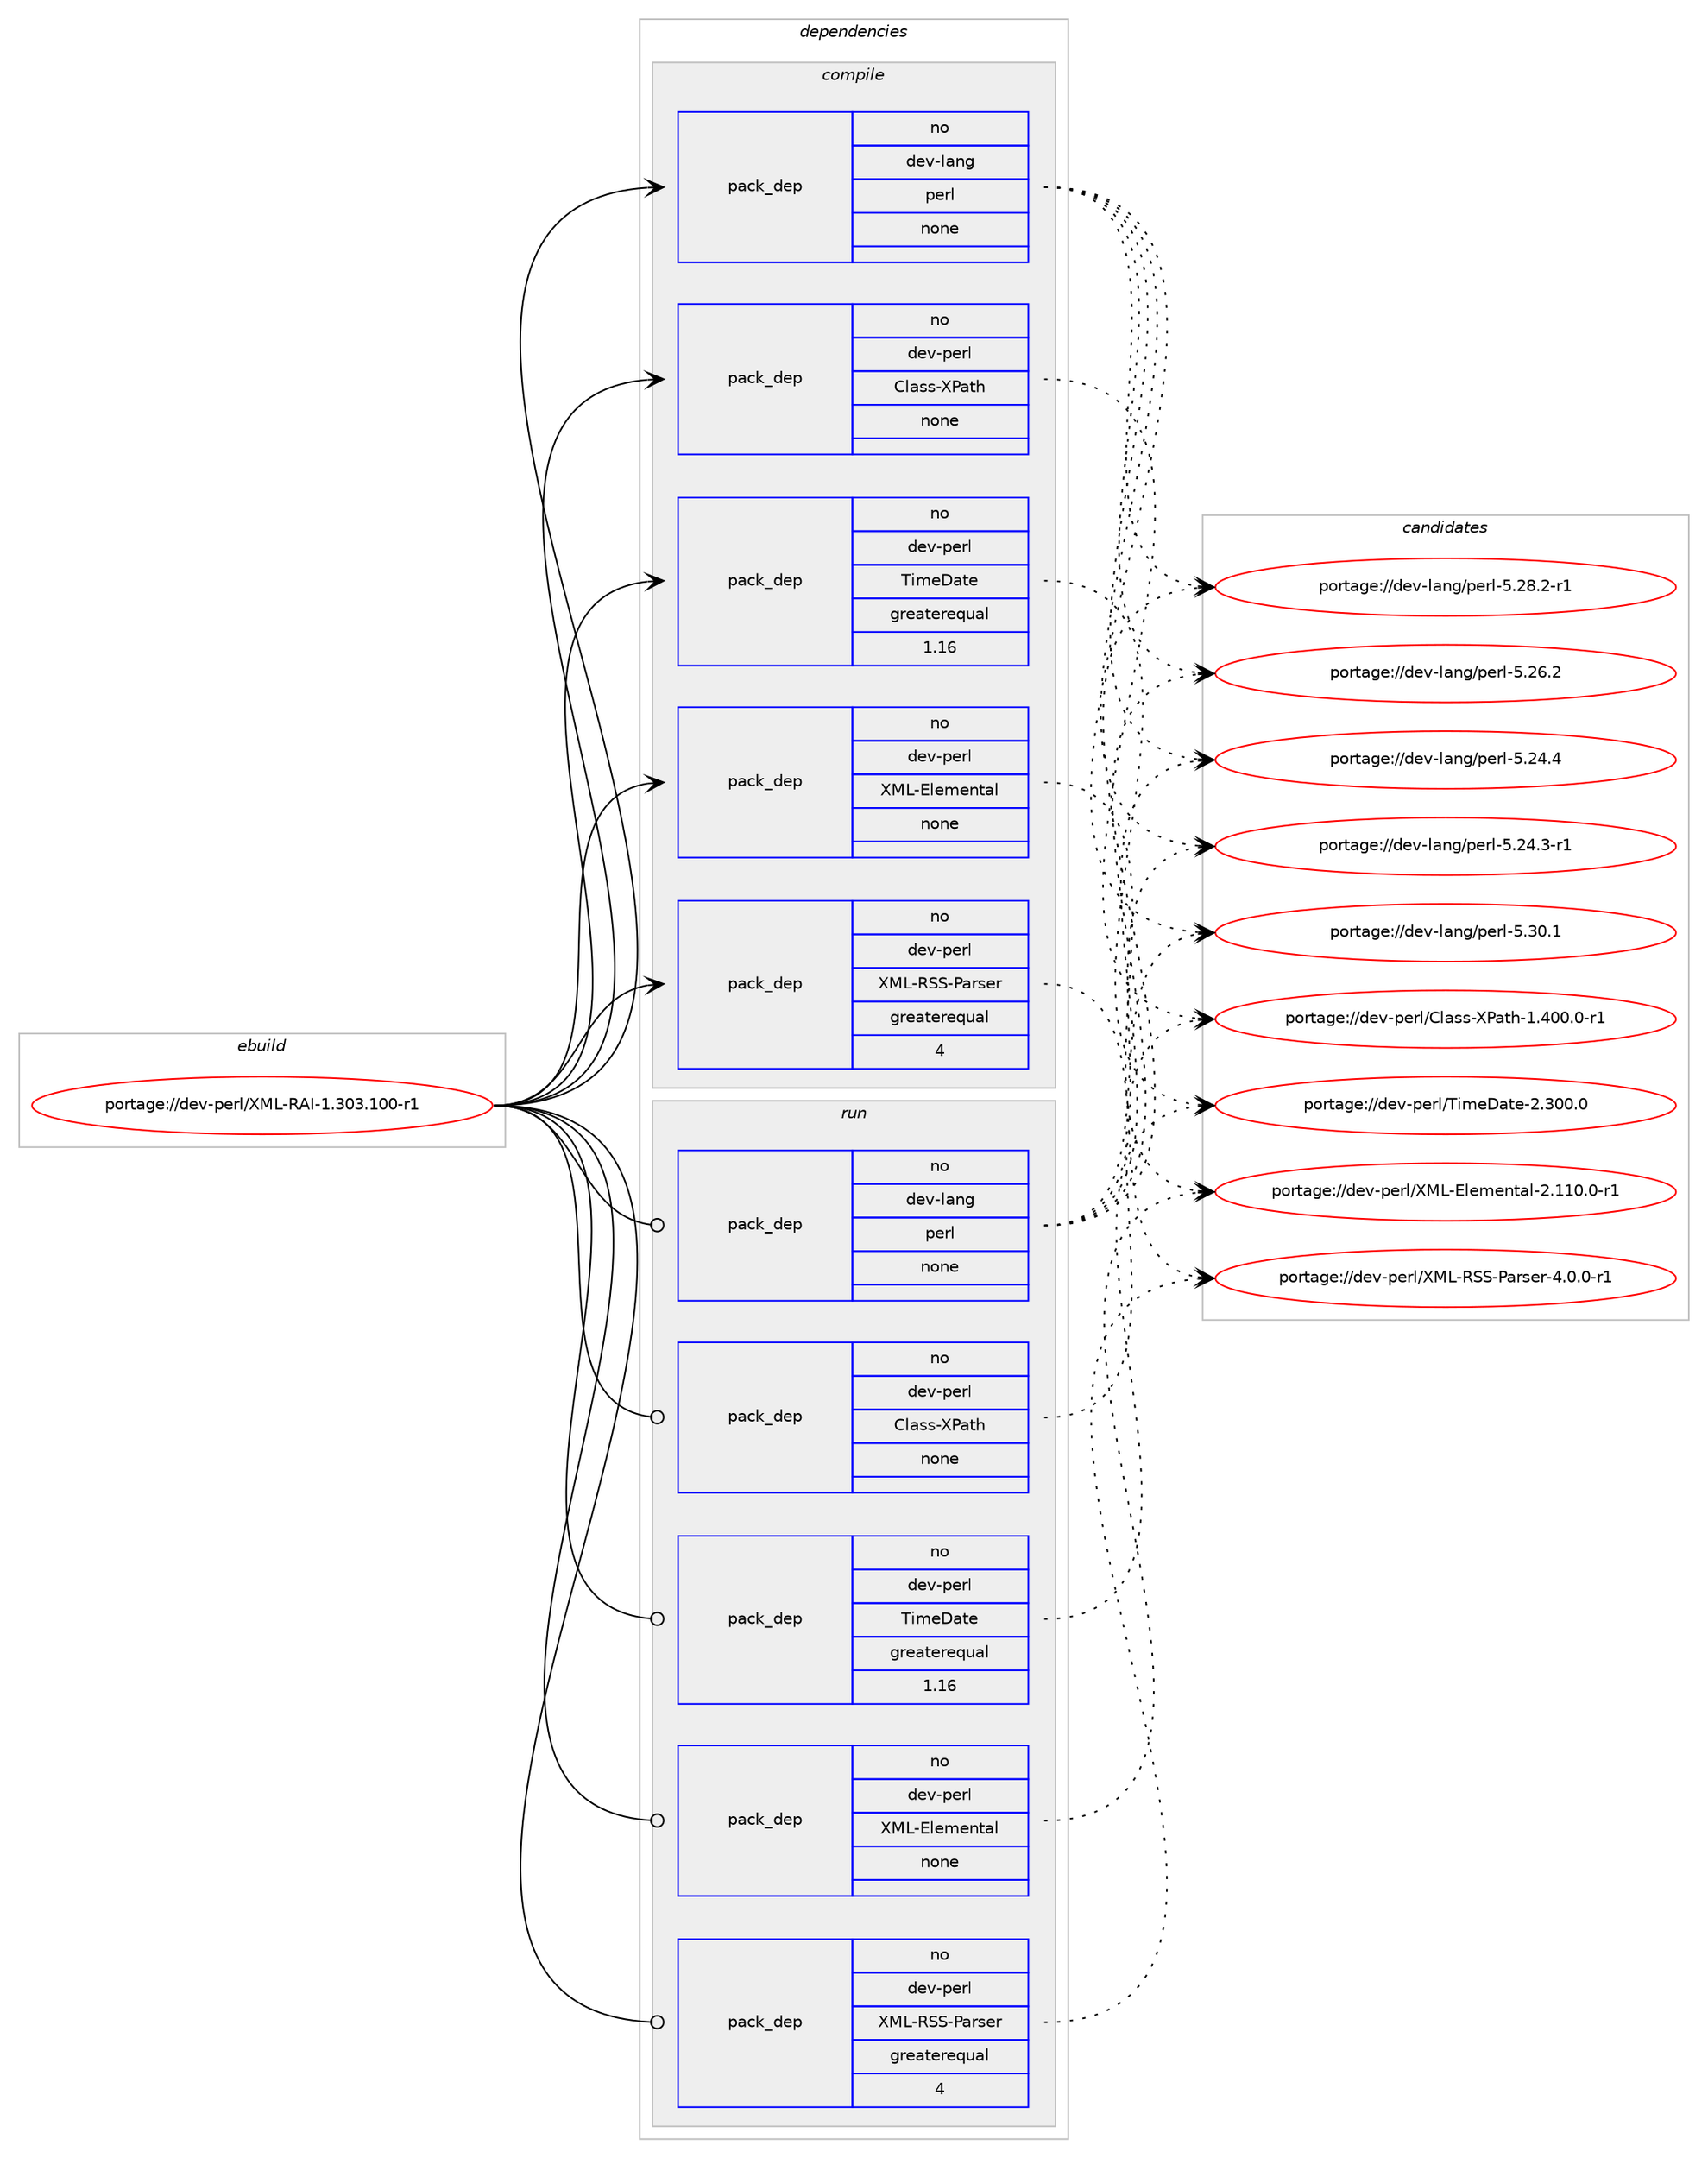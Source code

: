 digraph prolog {

# *************
# Graph options
# *************

newrank=true;
concentrate=true;
compound=true;
graph [rankdir=LR,fontname=Helvetica,fontsize=10,ranksep=1.5];#, ranksep=2.5, nodesep=0.2];
edge  [arrowhead=vee];
node  [fontname=Helvetica,fontsize=10];

# **********
# The ebuild
# **********

subgraph cluster_leftcol {
color=gray;
label=<<i>ebuild</i>>;
id [label="portage://dev-perl/XML-RAI-1.303.100-r1", color=red, width=4, href="../dev-perl/XML-RAI-1.303.100-r1.svg"];
}

# ****************
# The dependencies
# ****************

subgraph cluster_midcol {
color=gray;
label=<<i>dependencies</i>>;
subgraph cluster_compile {
fillcolor="#eeeeee";
style=filled;
label=<<i>compile</i>>;
subgraph pack352817 {
dependency479063 [label=<<TABLE BORDER="0" CELLBORDER="1" CELLSPACING="0" CELLPADDING="4" WIDTH="220"><TR><TD ROWSPAN="6" CELLPADDING="30">pack_dep</TD></TR><TR><TD WIDTH="110">no</TD></TR><TR><TD>dev-lang</TD></TR><TR><TD>perl</TD></TR><TR><TD>none</TD></TR><TR><TD></TD></TR></TABLE>>, shape=none, color=blue];
}
id:e -> dependency479063:w [weight=20,style="solid",arrowhead="vee"];
subgraph pack352818 {
dependency479064 [label=<<TABLE BORDER="0" CELLBORDER="1" CELLSPACING="0" CELLPADDING="4" WIDTH="220"><TR><TD ROWSPAN="6" CELLPADDING="30">pack_dep</TD></TR><TR><TD WIDTH="110">no</TD></TR><TR><TD>dev-perl</TD></TR><TR><TD>Class-XPath</TD></TR><TR><TD>none</TD></TR><TR><TD></TD></TR></TABLE>>, shape=none, color=blue];
}
id:e -> dependency479064:w [weight=20,style="solid",arrowhead="vee"];
subgraph pack352819 {
dependency479065 [label=<<TABLE BORDER="0" CELLBORDER="1" CELLSPACING="0" CELLPADDING="4" WIDTH="220"><TR><TD ROWSPAN="6" CELLPADDING="30">pack_dep</TD></TR><TR><TD WIDTH="110">no</TD></TR><TR><TD>dev-perl</TD></TR><TR><TD>TimeDate</TD></TR><TR><TD>greaterequal</TD></TR><TR><TD>1.16</TD></TR></TABLE>>, shape=none, color=blue];
}
id:e -> dependency479065:w [weight=20,style="solid",arrowhead="vee"];
subgraph pack352820 {
dependency479066 [label=<<TABLE BORDER="0" CELLBORDER="1" CELLSPACING="0" CELLPADDING="4" WIDTH="220"><TR><TD ROWSPAN="6" CELLPADDING="30">pack_dep</TD></TR><TR><TD WIDTH="110">no</TD></TR><TR><TD>dev-perl</TD></TR><TR><TD>XML-Elemental</TD></TR><TR><TD>none</TD></TR><TR><TD></TD></TR></TABLE>>, shape=none, color=blue];
}
id:e -> dependency479066:w [weight=20,style="solid",arrowhead="vee"];
subgraph pack352821 {
dependency479067 [label=<<TABLE BORDER="0" CELLBORDER="1" CELLSPACING="0" CELLPADDING="4" WIDTH="220"><TR><TD ROWSPAN="6" CELLPADDING="30">pack_dep</TD></TR><TR><TD WIDTH="110">no</TD></TR><TR><TD>dev-perl</TD></TR><TR><TD>XML-RSS-Parser</TD></TR><TR><TD>greaterequal</TD></TR><TR><TD>4</TD></TR></TABLE>>, shape=none, color=blue];
}
id:e -> dependency479067:w [weight=20,style="solid",arrowhead="vee"];
}
subgraph cluster_compileandrun {
fillcolor="#eeeeee";
style=filled;
label=<<i>compile and run</i>>;
}
subgraph cluster_run {
fillcolor="#eeeeee";
style=filled;
label=<<i>run</i>>;
subgraph pack352822 {
dependency479068 [label=<<TABLE BORDER="0" CELLBORDER="1" CELLSPACING="0" CELLPADDING="4" WIDTH="220"><TR><TD ROWSPAN="6" CELLPADDING="30">pack_dep</TD></TR><TR><TD WIDTH="110">no</TD></TR><TR><TD>dev-lang</TD></TR><TR><TD>perl</TD></TR><TR><TD>none</TD></TR><TR><TD></TD></TR></TABLE>>, shape=none, color=blue];
}
id:e -> dependency479068:w [weight=20,style="solid",arrowhead="odot"];
subgraph pack352823 {
dependency479069 [label=<<TABLE BORDER="0" CELLBORDER="1" CELLSPACING="0" CELLPADDING="4" WIDTH="220"><TR><TD ROWSPAN="6" CELLPADDING="30">pack_dep</TD></TR><TR><TD WIDTH="110">no</TD></TR><TR><TD>dev-perl</TD></TR><TR><TD>Class-XPath</TD></TR><TR><TD>none</TD></TR><TR><TD></TD></TR></TABLE>>, shape=none, color=blue];
}
id:e -> dependency479069:w [weight=20,style="solid",arrowhead="odot"];
subgraph pack352824 {
dependency479070 [label=<<TABLE BORDER="0" CELLBORDER="1" CELLSPACING="0" CELLPADDING="4" WIDTH="220"><TR><TD ROWSPAN="6" CELLPADDING="30">pack_dep</TD></TR><TR><TD WIDTH="110">no</TD></TR><TR><TD>dev-perl</TD></TR><TR><TD>TimeDate</TD></TR><TR><TD>greaterequal</TD></TR><TR><TD>1.16</TD></TR></TABLE>>, shape=none, color=blue];
}
id:e -> dependency479070:w [weight=20,style="solid",arrowhead="odot"];
subgraph pack352825 {
dependency479071 [label=<<TABLE BORDER="0" CELLBORDER="1" CELLSPACING="0" CELLPADDING="4" WIDTH="220"><TR><TD ROWSPAN="6" CELLPADDING="30">pack_dep</TD></TR><TR><TD WIDTH="110">no</TD></TR><TR><TD>dev-perl</TD></TR><TR><TD>XML-Elemental</TD></TR><TR><TD>none</TD></TR><TR><TD></TD></TR></TABLE>>, shape=none, color=blue];
}
id:e -> dependency479071:w [weight=20,style="solid",arrowhead="odot"];
subgraph pack352826 {
dependency479072 [label=<<TABLE BORDER="0" CELLBORDER="1" CELLSPACING="0" CELLPADDING="4" WIDTH="220"><TR><TD ROWSPAN="6" CELLPADDING="30">pack_dep</TD></TR><TR><TD WIDTH="110">no</TD></TR><TR><TD>dev-perl</TD></TR><TR><TD>XML-RSS-Parser</TD></TR><TR><TD>greaterequal</TD></TR><TR><TD>4</TD></TR></TABLE>>, shape=none, color=blue];
}
id:e -> dependency479072:w [weight=20,style="solid",arrowhead="odot"];
}
}

# **************
# The candidates
# **************

subgraph cluster_choices {
rank=same;
color=gray;
label=<<i>candidates</i>>;

subgraph choice352817 {
color=black;
nodesep=1;
choice10010111845108971101034711210111410845534651484649 [label="portage://dev-lang/perl-5.30.1", color=red, width=4,href="../dev-lang/perl-5.30.1.svg"];
choice100101118451089711010347112101114108455346505646504511449 [label="portage://dev-lang/perl-5.28.2-r1", color=red, width=4,href="../dev-lang/perl-5.28.2-r1.svg"];
choice10010111845108971101034711210111410845534650544650 [label="portage://dev-lang/perl-5.26.2", color=red, width=4,href="../dev-lang/perl-5.26.2.svg"];
choice10010111845108971101034711210111410845534650524652 [label="portage://dev-lang/perl-5.24.4", color=red, width=4,href="../dev-lang/perl-5.24.4.svg"];
choice100101118451089711010347112101114108455346505246514511449 [label="portage://dev-lang/perl-5.24.3-r1", color=red, width=4,href="../dev-lang/perl-5.24.3-r1.svg"];
dependency479063:e -> choice10010111845108971101034711210111410845534651484649:w [style=dotted,weight="100"];
dependency479063:e -> choice100101118451089711010347112101114108455346505646504511449:w [style=dotted,weight="100"];
dependency479063:e -> choice10010111845108971101034711210111410845534650544650:w [style=dotted,weight="100"];
dependency479063:e -> choice10010111845108971101034711210111410845534650524652:w [style=dotted,weight="100"];
dependency479063:e -> choice100101118451089711010347112101114108455346505246514511449:w [style=dotted,weight="100"];
}
subgraph choice352818 {
color=black;
nodesep=1;
choice100101118451121011141084767108971151154588809711610445494652484846484511449 [label="portage://dev-perl/Class-XPath-1.400.0-r1", color=red, width=4,href="../dev-perl/Class-XPath-1.400.0-r1.svg"];
dependency479064:e -> choice100101118451121011141084767108971151154588809711610445494652484846484511449:w [style=dotted,weight="100"];
}
subgraph choice352819 {
color=black;
nodesep=1;
choice10010111845112101114108478410510910168971161014550465148484648 [label="portage://dev-perl/TimeDate-2.300.0", color=red, width=4,href="../dev-perl/TimeDate-2.300.0.svg"];
dependency479065:e -> choice10010111845112101114108478410510910168971161014550465148484648:w [style=dotted,weight="100"];
}
subgraph choice352820 {
color=black;
nodesep=1;
choice100101118451121011141084788777645691081011091011101169710845504649494846484511449 [label="portage://dev-perl/XML-Elemental-2.110.0-r1", color=red, width=4,href="../dev-perl/XML-Elemental-2.110.0-r1.svg"];
dependency479066:e -> choice100101118451121011141084788777645691081011091011101169710845504649494846484511449:w [style=dotted,weight="100"];
}
subgraph choice352821 {
color=black;
nodesep=1;
choice1001011184511210111410847887776458283834580971141151011144552464846484511449 [label="portage://dev-perl/XML-RSS-Parser-4.0.0-r1", color=red, width=4,href="../dev-perl/XML-RSS-Parser-4.0.0-r1.svg"];
dependency479067:e -> choice1001011184511210111410847887776458283834580971141151011144552464846484511449:w [style=dotted,weight="100"];
}
subgraph choice352822 {
color=black;
nodesep=1;
choice10010111845108971101034711210111410845534651484649 [label="portage://dev-lang/perl-5.30.1", color=red, width=4,href="../dev-lang/perl-5.30.1.svg"];
choice100101118451089711010347112101114108455346505646504511449 [label="portage://dev-lang/perl-5.28.2-r1", color=red, width=4,href="../dev-lang/perl-5.28.2-r1.svg"];
choice10010111845108971101034711210111410845534650544650 [label="portage://dev-lang/perl-5.26.2", color=red, width=4,href="../dev-lang/perl-5.26.2.svg"];
choice10010111845108971101034711210111410845534650524652 [label="portage://dev-lang/perl-5.24.4", color=red, width=4,href="../dev-lang/perl-5.24.4.svg"];
choice100101118451089711010347112101114108455346505246514511449 [label="portage://dev-lang/perl-5.24.3-r1", color=red, width=4,href="../dev-lang/perl-5.24.3-r1.svg"];
dependency479068:e -> choice10010111845108971101034711210111410845534651484649:w [style=dotted,weight="100"];
dependency479068:e -> choice100101118451089711010347112101114108455346505646504511449:w [style=dotted,weight="100"];
dependency479068:e -> choice10010111845108971101034711210111410845534650544650:w [style=dotted,weight="100"];
dependency479068:e -> choice10010111845108971101034711210111410845534650524652:w [style=dotted,weight="100"];
dependency479068:e -> choice100101118451089711010347112101114108455346505246514511449:w [style=dotted,weight="100"];
}
subgraph choice352823 {
color=black;
nodesep=1;
choice100101118451121011141084767108971151154588809711610445494652484846484511449 [label="portage://dev-perl/Class-XPath-1.400.0-r1", color=red, width=4,href="../dev-perl/Class-XPath-1.400.0-r1.svg"];
dependency479069:e -> choice100101118451121011141084767108971151154588809711610445494652484846484511449:w [style=dotted,weight="100"];
}
subgraph choice352824 {
color=black;
nodesep=1;
choice10010111845112101114108478410510910168971161014550465148484648 [label="portage://dev-perl/TimeDate-2.300.0", color=red, width=4,href="../dev-perl/TimeDate-2.300.0.svg"];
dependency479070:e -> choice10010111845112101114108478410510910168971161014550465148484648:w [style=dotted,weight="100"];
}
subgraph choice352825 {
color=black;
nodesep=1;
choice100101118451121011141084788777645691081011091011101169710845504649494846484511449 [label="portage://dev-perl/XML-Elemental-2.110.0-r1", color=red, width=4,href="../dev-perl/XML-Elemental-2.110.0-r1.svg"];
dependency479071:e -> choice100101118451121011141084788777645691081011091011101169710845504649494846484511449:w [style=dotted,weight="100"];
}
subgraph choice352826 {
color=black;
nodesep=1;
choice1001011184511210111410847887776458283834580971141151011144552464846484511449 [label="portage://dev-perl/XML-RSS-Parser-4.0.0-r1", color=red, width=4,href="../dev-perl/XML-RSS-Parser-4.0.0-r1.svg"];
dependency479072:e -> choice1001011184511210111410847887776458283834580971141151011144552464846484511449:w [style=dotted,weight="100"];
}
}

}
